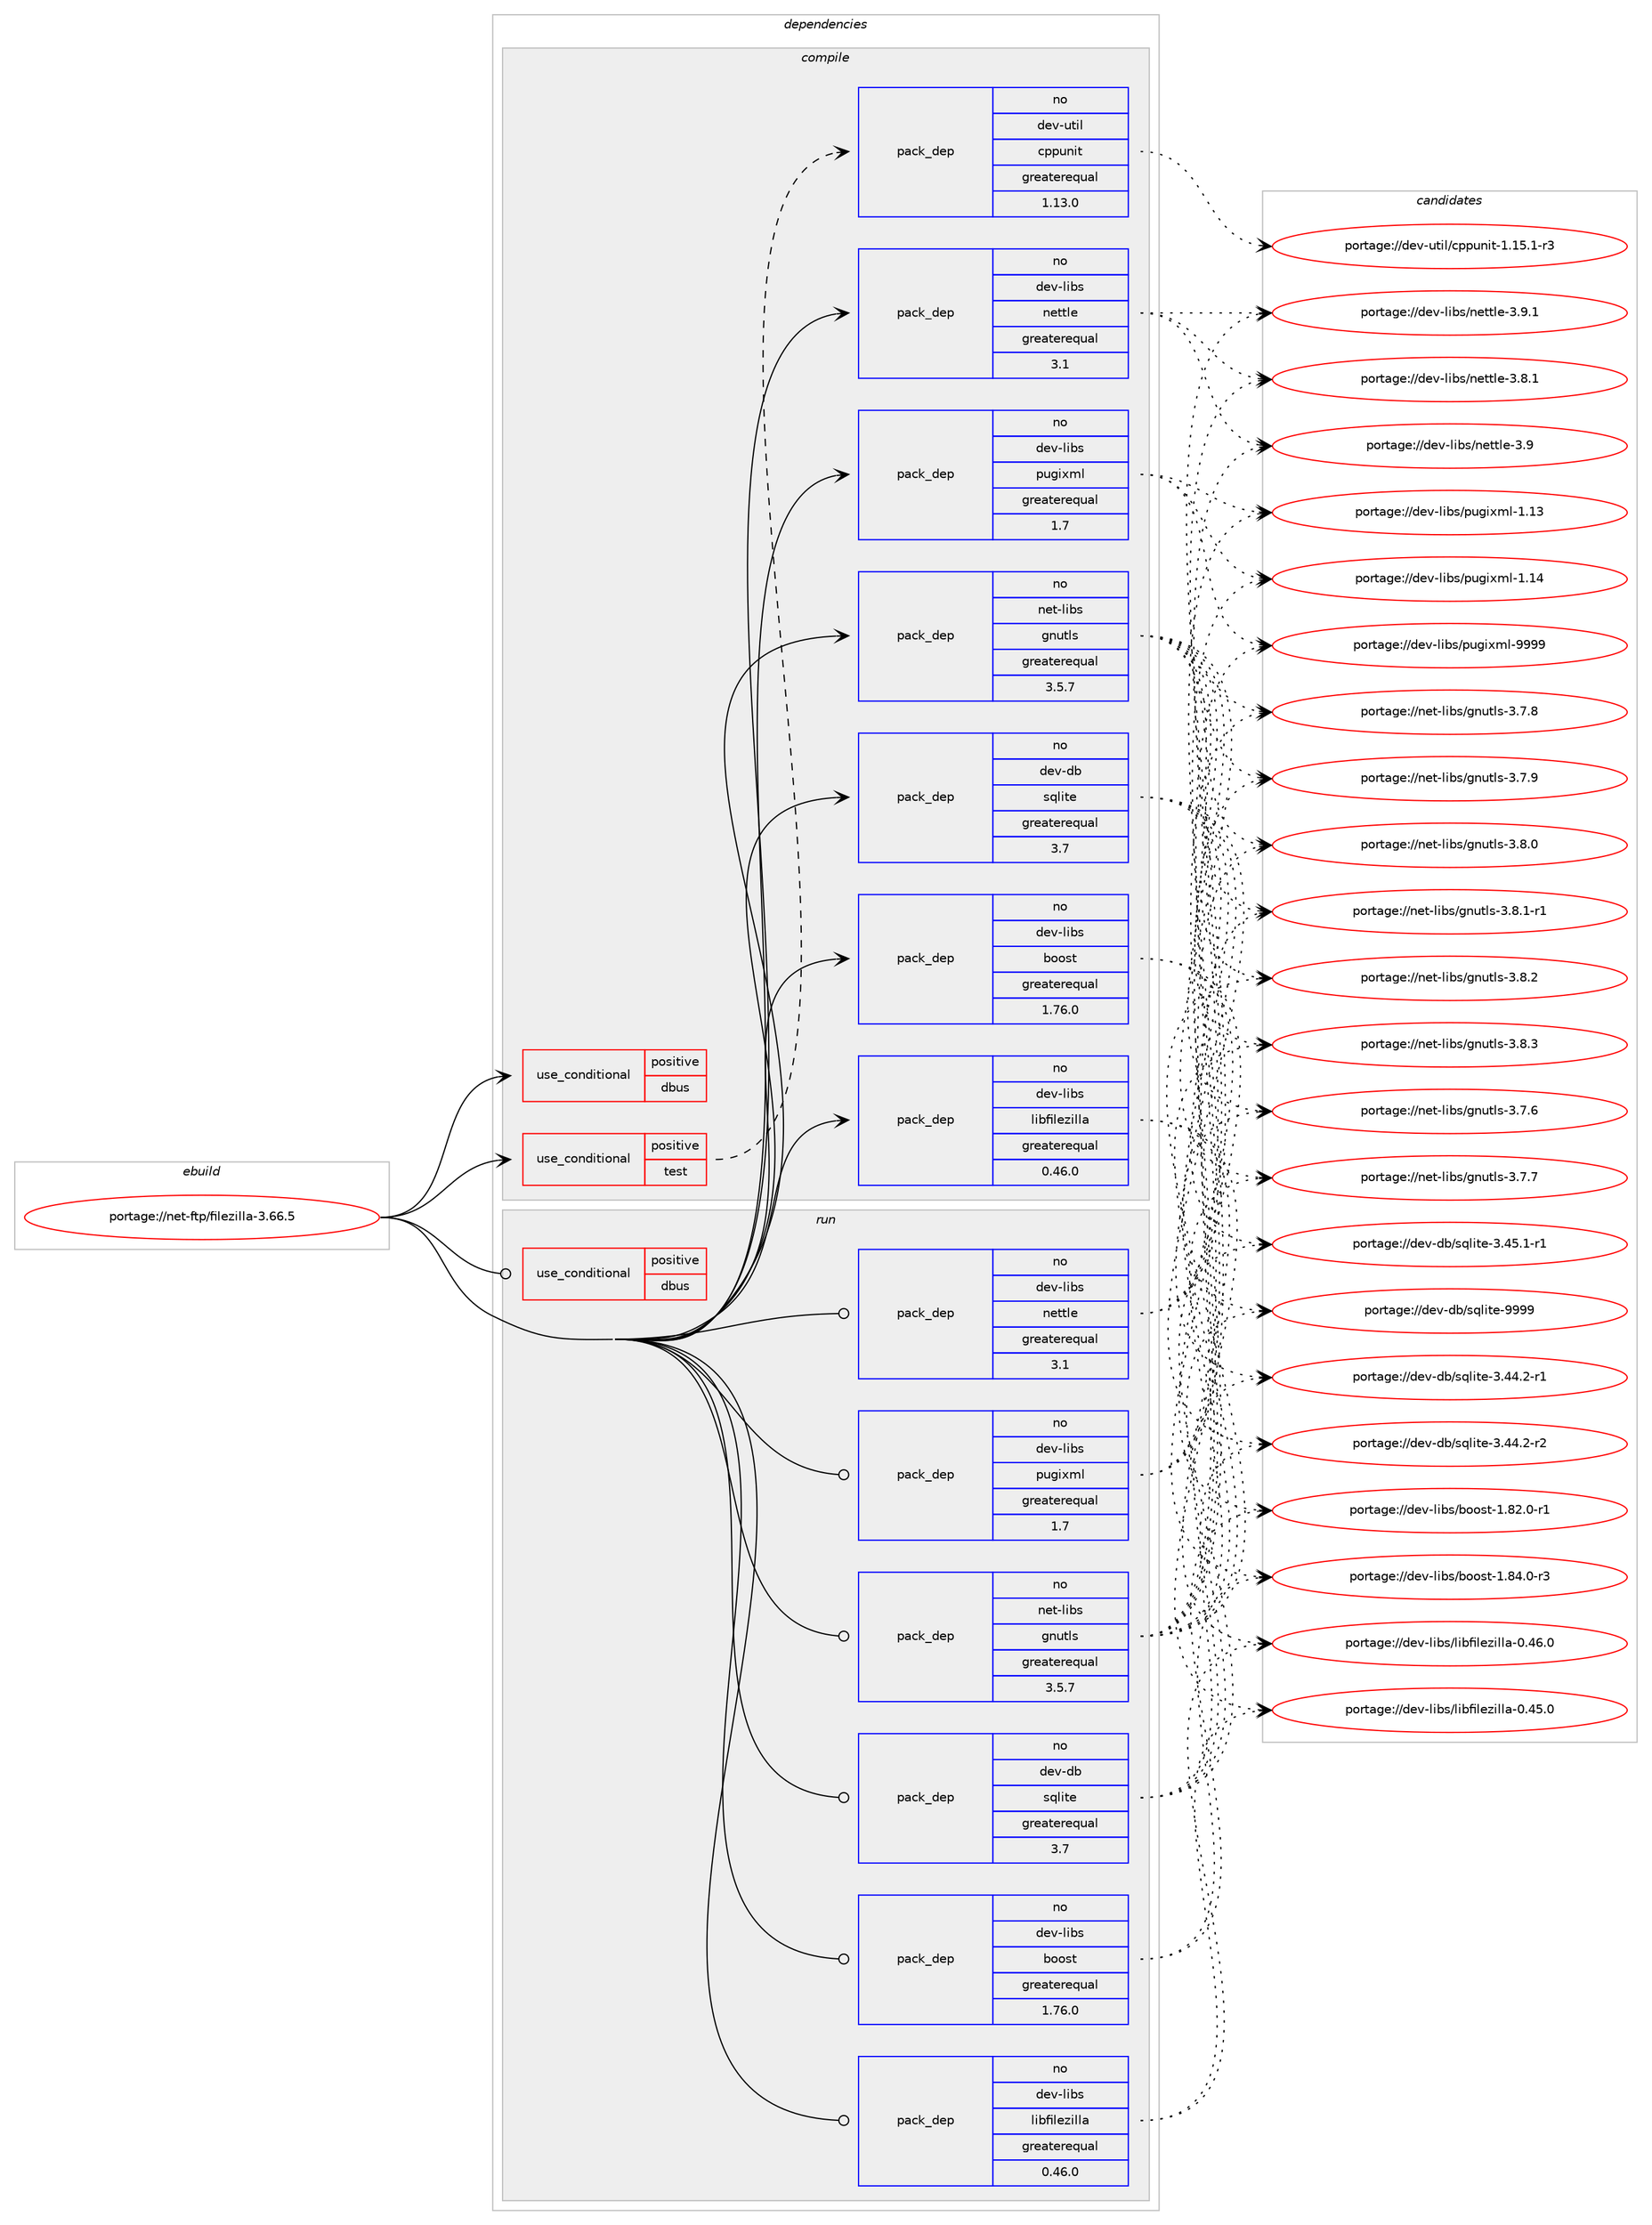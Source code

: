 digraph prolog {

# *************
# Graph options
# *************

newrank=true;
concentrate=true;
compound=true;
graph [rankdir=LR,fontname=Helvetica,fontsize=10,ranksep=1.5];#, ranksep=2.5, nodesep=0.2];
edge  [arrowhead=vee];
node  [fontname=Helvetica,fontsize=10];

# **********
# The ebuild
# **********

subgraph cluster_leftcol {
color=gray;
rank=same;
label=<<i>ebuild</i>>;
id [label="portage://net-ftp/filezilla-3.66.5", color=red, width=4, href="../net-ftp/filezilla-3.66.5.svg"];
}

# ****************
# The dependencies
# ****************

subgraph cluster_midcol {
color=gray;
label=<<i>dependencies</i>>;
subgraph cluster_compile {
fillcolor="#eeeeee";
style=filled;
label=<<i>compile</i>>;
subgraph cond2178 {
dependency2751 [label=<<TABLE BORDER="0" CELLBORDER="1" CELLSPACING="0" CELLPADDING="4"><TR><TD ROWSPAN="3" CELLPADDING="10">use_conditional</TD></TR><TR><TD>positive</TD></TR><TR><TD>dbus</TD></TR></TABLE>>, shape=none, color=red];
# *** BEGIN UNKNOWN DEPENDENCY TYPE (TODO) ***
# dependency2751 -> package_dependency(portage://net-ftp/filezilla-3.66.5,install,no,sys-apps,dbus,none,[,,],[],[])
# *** END UNKNOWN DEPENDENCY TYPE (TODO) ***

}
id:e -> dependency2751:w [weight=20,style="solid",arrowhead="vee"];
subgraph cond2179 {
dependency2752 [label=<<TABLE BORDER="0" CELLBORDER="1" CELLSPACING="0" CELLPADDING="4"><TR><TD ROWSPAN="3" CELLPADDING="10">use_conditional</TD></TR><TR><TD>positive</TD></TR><TR><TD>test</TD></TR></TABLE>>, shape=none, color=red];
subgraph pack548 {
dependency2753 [label=<<TABLE BORDER="0" CELLBORDER="1" CELLSPACING="0" CELLPADDING="4" WIDTH="220"><TR><TD ROWSPAN="6" CELLPADDING="30">pack_dep</TD></TR><TR><TD WIDTH="110">no</TD></TR><TR><TD>dev-util</TD></TR><TR><TD>cppunit</TD></TR><TR><TD>greaterequal</TD></TR><TR><TD>1.13.0</TD></TR></TABLE>>, shape=none, color=blue];
}
dependency2752:e -> dependency2753:w [weight=20,style="dashed",arrowhead="vee"];
}
id:e -> dependency2752:w [weight=20,style="solid",arrowhead="vee"];
subgraph pack549 {
dependency2754 [label=<<TABLE BORDER="0" CELLBORDER="1" CELLSPACING="0" CELLPADDING="4" WIDTH="220"><TR><TD ROWSPAN="6" CELLPADDING="30">pack_dep</TD></TR><TR><TD WIDTH="110">no</TD></TR><TR><TD>dev-db</TD></TR><TR><TD>sqlite</TD></TR><TR><TD>greaterequal</TD></TR><TR><TD>3.7</TD></TR></TABLE>>, shape=none, color=blue];
}
id:e -> dependency2754:w [weight=20,style="solid",arrowhead="vee"];
subgraph pack550 {
dependency2755 [label=<<TABLE BORDER="0" CELLBORDER="1" CELLSPACING="0" CELLPADDING="4" WIDTH="220"><TR><TD ROWSPAN="6" CELLPADDING="30">pack_dep</TD></TR><TR><TD WIDTH="110">no</TD></TR><TR><TD>dev-libs</TD></TR><TR><TD>boost</TD></TR><TR><TD>greaterequal</TD></TR><TR><TD>1.76.0</TD></TR></TABLE>>, shape=none, color=blue];
}
id:e -> dependency2755:w [weight=20,style="solid",arrowhead="vee"];
subgraph pack551 {
dependency2756 [label=<<TABLE BORDER="0" CELLBORDER="1" CELLSPACING="0" CELLPADDING="4" WIDTH="220"><TR><TD ROWSPAN="6" CELLPADDING="30">pack_dep</TD></TR><TR><TD WIDTH="110">no</TD></TR><TR><TD>dev-libs</TD></TR><TR><TD>libfilezilla</TD></TR><TR><TD>greaterequal</TD></TR><TR><TD>0.46.0</TD></TR></TABLE>>, shape=none, color=blue];
}
id:e -> dependency2756:w [weight=20,style="solid",arrowhead="vee"];
subgraph pack552 {
dependency2757 [label=<<TABLE BORDER="0" CELLBORDER="1" CELLSPACING="0" CELLPADDING="4" WIDTH="220"><TR><TD ROWSPAN="6" CELLPADDING="30">pack_dep</TD></TR><TR><TD WIDTH="110">no</TD></TR><TR><TD>dev-libs</TD></TR><TR><TD>nettle</TD></TR><TR><TD>greaterequal</TD></TR><TR><TD>3.1</TD></TR></TABLE>>, shape=none, color=blue];
}
id:e -> dependency2757:w [weight=20,style="solid",arrowhead="vee"];
subgraph pack553 {
dependency2758 [label=<<TABLE BORDER="0" CELLBORDER="1" CELLSPACING="0" CELLPADDING="4" WIDTH="220"><TR><TD ROWSPAN="6" CELLPADDING="30">pack_dep</TD></TR><TR><TD WIDTH="110">no</TD></TR><TR><TD>dev-libs</TD></TR><TR><TD>pugixml</TD></TR><TR><TD>greaterequal</TD></TR><TR><TD>1.7</TD></TR></TABLE>>, shape=none, color=blue];
}
id:e -> dependency2758:w [weight=20,style="solid",arrowhead="vee"];
subgraph pack554 {
dependency2759 [label=<<TABLE BORDER="0" CELLBORDER="1" CELLSPACING="0" CELLPADDING="4" WIDTH="220"><TR><TD ROWSPAN="6" CELLPADDING="30">pack_dep</TD></TR><TR><TD WIDTH="110">no</TD></TR><TR><TD>net-libs</TD></TR><TR><TD>gnutls</TD></TR><TR><TD>greaterequal</TD></TR><TR><TD>3.5.7</TD></TR></TABLE>>, shape=none, color=blue];
}
id:e -> dependency2759:w [weight=20,style="solid",arrowhead="vee"];
# *** BEGIN UNKNOWN DEPENDENCY TYPE (TODO) ***
# id -> package_dependency(portage://net-ftp/filezilla-3.66.5,install,no,x11-libs,wxGTK,none,[,,],[slot(3.2-gtk3)],[use(enable(X),none)])
# *** END UNKNOWN DEPENDENCY TYPE (TODO) ***

# *** BEGIN UNKNOWN DEPENDENCY TYPE (TODO) ***
# id -> package_dependency(portage://net-ftp/filezilla-3.66.5,install,no,x11-misc,xdg-utils,none,[,,],[],[])
# *** END UNKNOWN DEPENDENCY TYPE (TODO) ***

}
subgraph cluster_compileandrun {
fillcolor="#eeeeee";
style=filled;
label=<<i>compile and run</i>>;
}
subgraph cluster_run {
fillcolor="#eeeeee";
style=filled;
label=<<i>run</i>>;
subgraph cond2180 {
dependency2760 [label=<<TABLE BORDER="0" CELLBORDER="1" CELLSPACING="0" CELLPADDING="4"><TR><TD ROWSPAN="3" CELLPADDING="10">use_conditional</TD></TR><TR><TD>positive</TD></TR><TR><TD>dbus</TD></TR></TABLE>>, shape=none, color=red];
# *** BEGIN UNKNOWN DEPENDENCY TYPE (TODO) ***
# dependency2760 -> package_dependency(portage://net-ftp/filezilla-3.66.5,run,no,sys-apps,dbus,none,[,,],[],[])
# *** END UNKNOWN DEPENDENCY TYPE (TODO) ***

}
id:e -> dependency2760:w [weight=20,style="solid",arrowhead="odot"];
subgraph pack555 {
dependency2761 [label=<<TABLE BORDER="0" CELLBORDER="1" CELLSPACING="0" CELLPADDING="4" WIDTH="220"><TR><TD ROWSPAN="6" CELLPADDING="30">pack_dep</TD></TR><TR><TD WIDTH="110">no</TD></TR><TR><TD>dev-db</TD></TR><TR><TD>sqlite</TD></TR><TR><TD>greaterequal</TD></TR><TR><TD>3.7</TD></TR></TABLE>>, shape=none, color=blue];
}
id:e -> dependency2761:w [weight=20,style="solid",arrowhead="odot"];
subgraph pack556 {
dependency2762 [label=<<TABLE BORDER="0" CELLBORDER="1" CELLSPACING="0" CELLPADDING="4" WIDTH="220"><TR><TD ROWSPAN="6" CELLPADDING="30">pack_dep</TD></TR><TR><TD WIDTH="110">no</TD></TR><TR><TD>dev-libs</TD></TR><TR><TD>boost</TD></TR><TR><TD>greaterequal</TD></TR><TR><TD>1.76.0</TD></TR></TABLE>>, shape=none, color=blue];
}
id:e -> dependency2762:w [weight=20,style="solid",arrowhead="odot"];
subgraph pack557 {
dependency2763 [label=<<TABLE BORDER="0" CELLBORDER="1" CELLSPACING="0" CELLPADDING="4" WIDTH="220"><TR><TD ROWSPAN="6" CELLPADDING="30">pack_dep</TD></TR><TR><TD WIDTH="110">no</TD></TR><TR><TD>dev-libs</TD></TR><TR><TD>libfilezilla</TD></TR><TR><TD>greaterequal</TD></TR><TR><TD>0.46.0</TD></TR></TABLE>>, shape=none, color=blue];
}
id:e -> dependency2763:w [weight=20,style="solid",arrowhead="odot"];
subgraph pack558 {
dependency2764 [label=<<TABLE BORDER="0" CELLBORDER="1" CELLSPACING="0" CELLPADDING="4" WIDTH="220"><TR><TD ROWSPAN="6" CELLPADDING="30">pack_dep</TD></TR><TR><TD WIDTH="110">no</TD></TR><TR><TD>dev-libs</TD></TR><TR><TD>nettle</TD></TR><TR><TD>greaterequal</TD></TR><TR><TD>3.1</TD></TR></TABLE>>, shape=none, color=blue];
}
id:e -> dependency2764:w [weight=20,style="solid",arrowhead="odot"];
subgraph pack559 {
dependency2765 [label=<<TABLE BORDER="0" CELLBORDER="1" CELLSPACING="0" CELLPADDING="4" WIDTH="220"><TR><TD ROWSPAN="6" CELLPADDING="30">pack_dep</TD></TR><TR><TD WIDTH="110">no</TD></TR><TR><TD>dev-libs</TD></TR><TR><TD>pugixml</TD></TR><TR><TD>greaterequal</TD></TR><TR><TD>1.7</TD></TR></TABLE>>, shape=none, color=blue];
}
id:e -> dependency2765:w [weight=20,style="solid",arrowhead="odot"];
subgraph pack560 {
dependency2766 [label=<<TABLE BORDER="0" CELLBORDER="1" CELLSPACING="0" CELLPADDING="4" WIDTH="220"><TR><TD ROWSPAN="6" CELLPADDING="30">pack_dep</TD></TR><TR><TD WIDTH="110">no</TD></TR><TR><TD>net-libs</TD></TR><TR><TD>gnutls</TD></TR><TR><TD>greaterequal</TD></TR><TR><TD>3.5.7</TD></TR></TABLE>>, shape=none, color=blue];
}
id:e -> dependency2766:w [weight=20,style="solid",arrowhead="odot"];
# *** BEGIN UNKNOWN DEPENDENCY TYPE (TODO) ***
# id -> package_dependency(portage://net-ftp/filezilla-3.66.5,run,no,x11-libs,wxGTK,none,[,,],[slot(3.2-gtk3)],[use(enable(X),none)])
# *** END UNKNOWN DEPENDENCY TYPE (TODO) ***

# *** BEGIN UNKNOWN DEPENDENCY TYPE (TODO) ***
# id -> package_dependency(portage://net-ftp/filezilla-3.66.5,run,no,x11-misc,xdg-utils,none,[,,],[],[])
# *** END UNKNOWN DEPENDENCY TYPE (TODO) ***

}
}

# **************
# The candidates
# **************

subgraph cluster_choices {
rank=same;
color=gray;
label=<<i>candidates</i>>;

subgraph choice548 {
color=black;
nodesep=1;
choice100101118451171161051084799112112117110105116454946495346494511451 [label="portage://dev-util/cppunit-1.15.1-r3", color=red, width=4,href="../dev-util/cppunit-1.15.1-r3.svg"];
dependency2753:e -> choice100101118451171161051084799112112117110105116454946495346494511451:w [style=dotted,weight="100"];
}
subgraph choice549 {
color=black;
nodesep=1;
choice100101118451009847115113108105116101455146525246504511449 [label="portage://dev-db/sqlite-3.44.2-r1", color=red, width=4,href="../dev-db/sqlite-3.44.2-r1.svg"];
choice100101118451009847115113108105116101455146525246504511450 [label="portage://dev-db/sqlite-3.44.2-r2", color=red, width=4,href="../dev-db/sqlite-3.44.2-r2.svg"];
choice100101118451009847115113108105116101455146525346494511449 [label="portage://dev-db/sqlite-3.45.1-r1", color=red, width=4,href="../dev-db/sqlite-3.45.1-r1.svg"];
choice1001011184510098471151131081051161014557575757 [label="portage://dev-db/sqlite-9999", color=red, width=4,href="../dev-db/sqlite-9999.svg"];
dependency2754:e -> choice100101118451009847115113108105116101455146525246504511449:w [style=dotted,weight="100"];
dependency2754:e -> choice100101118451009847115113108105116101455146525246504511450:w [style=dotted,weight="100"];
dependency2754:e -> choice100101118451009847115113108105116101455146525346494511449:w [style=dotted,weight="100"];
dependency2754:e -> choice1001011184510098471151131081051161014557575757:w [style=dotted,weight="100"];
}
subgraph choice550 {
color=black;
nodesep=1;
choice10010111845108105981154798111111115116454946565046484511449 [label="portage://dev-libs/boost-1.82.0-r1", color=red, width=4,href="../dev-libs/boost-1.82.0-r1.svg"];
choice10010111845108105981154798111111115116454946565246484511451 [label="portage://dev-libs/boost-1.84.0-r3", color=red, width=4,href="../dev-libs/boost-1.84.0-r3.svg"];
dependency2755:e -> choice10010111845108105981154798111111115116454946565046484511449:w [style=dotted,weight="100"];
dependency2755:e -> choice10010111845108105981154798111111115116454946565246484511451:w [style=dotted,weight="100"];
}
subgraph choice551 {
color=black;
nodesep=1;
choice100101118451081059811547108105981021051081011221051081089745484652534648 [label="portage://dev-libs/libfilezilla-0.45.0", color=red, width=4,href="../dev-libs/libfilezilla-0.45.0.svg"];
choice100101118451081059811547108105981021051081011221051081089745484652544648 [label="portage://dev-libs/libfilezilla-0.46.0", color=red, width=4,href="../dev-libs/libfilezilla-0.46.0.svg"];
dependency2756:e -> choice100101118451081059811547108105981021051081011221051081089745484652534648:w [style=dotted,weight="100"];
dependency2756:e -> choice100101118451081059811547108105981021051081011221051081089745484652544648:w [style=dotted,weight="100"];
}
subgraph choice552 {
color=black;
nodesep=1;
choice100101118451081059811547110101116116108101455146564649 [label="portage://dev-libs/nettle-3.8.1", color=red, width=4,href="../dev-libs/nettle-3.8.1.svg"];
choice10010111845108105981154711010111611610810145514657 [label="portage://dev-libs/nettle-3.9", color=red, width=4,href="../dev-libs/nettle-3.9.svg"];
choice100101118451081059811547110101116116108101455146574649 [label="portage://dev-libs/nettle-3.9.1", color=red, width=4,href="../dev-libs/nettle-3.9.1.svg"];
dependency2757:e -> choice100101118451081059811547110101116116108101455146564649:w [style=dotted,weight="100"];
dependency2757:e -> choice10010111845108105981154711010111611610810145514657:w [style=dotted,weight="100"];
dependency2757:e -> choice100101118451081059811547110101116116108101455146574649:w [style=dotted,weight="100"];
}
subgraph choice553 {
color=black;
nodesep=1;
choice1001011184510810598115471121171031051201091084549464951 [label="portage://dev-libs/pugixml-1.13", color=red, width=4,href="../dev-libs/pugixml-1.13.svg"];
choice1001011184510810598115471121171031051201091084549464952 [label="portage://dev-libs/pugixml-1.14", color=red, width=4,href="../dev-libs/pugixml-1.14.svg"];
choice1001011184510810598115471121171031051201091084557575757 [label="portage://dev-libs/pugixml-9999", color=red, width=4,href="../dev-libs/pugixml-9999.svg"];
dependency2758:e -> choice1001011184510810598115471121171031051201091084549464951:w [style=dotted,weight="100"];
dependency2758:e -> choice1001011184510810598115471121171031051201091084549464952:w [style=dotted,weight="100"];
dependency2758:e -> choice1001011184510810598115471121171031051201091084557575757:w [style=dotted,weight="100"];
}
subgraph choice554 {
color=black;
nodesep=1;
choice110101116451081059811547103110117116108115455146554654 [label="portage://net-libs/gnutls-3.7.6", color=red, width=4,href="../net-libs/gnutls-3.7.6.svg"];
choice110101116451081059811547103110117116108115455146554655 [label="portage://net-libs/gnutls-3.7.7", color=red, width=4,href="../net-libs/gnutls-3.7.7.svg"];
choice110101116451081059811547103110117116108115455146554656 [label="portage://net-libs/gnutls-3.7.8", color=red, width=4,href="../net-libs/gnutls-3.7.8.svg"];
choice110101116451081059811547103110117116108115455146554657 [label="portage://net-libs/gnutls-3.7.9", color=red, width=4,href="../net-libs/gnutls-3.7.9.svg"];
choice110101116451081059811547103110117116108115455146564648 [label="portage://net-libs/gnutls-3.8.0", color=red, width=4,href="../net-libs/gnutls-3.8.0.svg"];
choice1101011164510810598115471031101171161081154551465646494511449 [label="portage://net-libs/gnutls-3.8.1-r1", color=red, width=4,href="../net-libs/gnutls-3.8.1-r1.svg"];
choice110101116451081059811547103110117116108115455146564650 [label="portage://net-libs/gnutls-3.8.2", color=red, width=4,href="../net-libs/gnutls-3.8.2.svg"];
choice110101116451081059811547103110117116108115455146564651 [label="portage://net-libs/gnutls-3.8.3", color=red, width=4,href="../net-libs/gnutls-3.8.3.svg"];
dependency2759:e -> choice110101116451081059811547103110117116108115455146554654:w [style=dotted,weight="100"];
dependency2759:e -> choice110101116451081059811547103110117116108115455146554655:w [style=dotted,weight="100"];
dependency2759:e -> choice110101116451081059811547103110117116108115455146554656:w [style=dotted,weight="100"];
dependency2759:e -> choice110101116451081059811547103110117116108115455146554657:w [style=dotted,weight="100"];
dependency2759:e -> choice110101116451081059811547103110117116108115455146564648:w [style=dotted,weight="100"];
dependency2759:e -> choice1101011164510810598115471031101171161081154551465646494511449:w [style=dotted,weight="100"];
dependency2759:e -> choice110101116451081059811547103110117116108115455146564650:w [style=dotted,weight="100"];
dependency2759:e -> choice110101116451081059811547103110117116108115455146564651:w [style=dotted,weight="100"];
}
subgraph choice555 {
color=black;
nodesep=1;
choice100101118451009847115113108105116101455146525246504511449 [label="portage://dev-db/sqlite-3.44.2-r1", color=red, width=4,href="../dev-db/sqlite-3.44.2-r1.svg"];
choice100101118451009847115113108105116101455146525246504511450 [label="portage://dev-db/sqlite-3.44.2-r2", color=red, width=4,href="../dev-db/sqlite-3.44.2-r2.svg"];
choice100101118451009847115113108105116101455146525346494511449 [label="portage://dev-db/sqlite-3.45.1-r1", color=red, width=4,href="../dev-db/sqlite-3.45.1-r1.svg"];
choice1001011184510098471151131081051161014557575757 [label="portage://dev-db/sqlite-9999", color=red, width=4,href="../dev-db/sqlite-9999.svg"];
dependency2761:e -> choice100101118451009847115113108105116101455146525246504511449:w [style=dotted,weight="100"];
dependency2761:e -> choice100101118451009847115113108105116101455146525246504511450:w [style=dotted,weight="100"];
dependency2761:e -> choice100101118451009847115113108105116101455146525346494511449:w [style=dotted,weight="100"];
dependency2761:e -> choice1001011184510098471151131081051161014557575757:w [style=dotted,weight="100"];
}
subgraph choice556 {
color=black;
nodesep=1;
choice10010111845108105981154798111111115116454946565046484511449 [label="portage://dev-libs/boost-1.82.0-r1", color=red, width=4,href="../dev-libs/boost-1.82.0-r1.svg"];
choice10010111845108105981154798111111115116454946565246484511451 [label="portage://dev-libs/boost-1.84.0-r3", color=red, width=4,href="../dev-libs/boost-1.84.0-r3.svg"];
dependency2762:e -> choice10010111845108105981154798111111115116454946565046484511449:w [style=dotted,weight="100"];
dependency2762:e -> choice10010111845108105981154798111111115116454946565246484511451:w [style=dotted,weight="100"];
}
subgraph choice557 {
color=black;
nodesep=1;
choice100101118451081059811547108105981021051081011221051081089745484652534648 [label="portage://dev-libs/libfilezilla-0.45.0", color=red, width=4,href="../dev-libs/libfilezilla-0.45.0.svg"];
choice100101118451081059811547108105981021051081011221051081089745484652544648 [label="portage://dev-libs/libfilezilla-0.46.0", color=red, width=4,href="../dev-libs/libfilezilla-0.46.0.svg"];
dependency2763:e -> choice100101118451081059811547108105981021051081011221051081089745484652534648:w [style=dotted,weight="100"];
dependency2763:e -> choice100101118451081059811547108105981021051081011221051081089745484652544648:w [style=dotted,weight="100"];
}
subgraph choice558 {
color=black;
nodesep=1;
choice100101118451081059811547110101116116108101455146564649 [label="portage://dev-libs/nettle-3.8.1", color=red, width=4,href="../dev-libs/nettle-3.8.1.svg"];
choice10010111845108105981154711010111611610810145514657 [label="portage://dev-libs/nettle-3.9", color=red, width=4,href="../dev-libs/nettle-3.9.svg"];
choice100101118451081059811547110101116116108101455146574649 [label="portage://dev-libs/nettle-3.9.1", color=red, width=4,href="../dev-libs/nettle-3.9.1.svg"];
dependency2764:e -> choice100101118451081059811547110101116116108101455146564649:w [style=dotted,weight="100"];
dependency2764:e -> choice10010111845108105981154711010111611610810145514657:w [style=dotted,weight="100"];
dependency2764:e -> choice100101118451081059811547110101116116108101455146574649:w [style=dotted,weight="100"];
}
subgraph choice559 {
color=black;
nodesep=1;
choice1001011184510810598115471121171031051201091084549464951 [label="portage://dev-libs/pugixml-1.13", color=red, width=4,href="../dev-libs/pugixml-1.13.svg"];
choice1001011184510810598115471121171031051201091084549464952 [label="portage://dev-libs/pugixml-1.14", color=red, width=4,href="../dev-libs/pugixml-1.14.svg"];
choice1001011184510810598115471121171031051201091084557575757 [label="portage://dev-libs/pugixml-9999", color=red, width=4,href="../dev-libs/pugixml-9999.svg"];
dependency2765:e -> choice1001011184510810598115471121171031051201091084549464951:w [style=dotted,weight="100"];
dependency2765:e -> choice1001011184510810598115471121171031051201091084549464952:w [style=dotted,weight="100"];
dependency2765:e -> choice1001011184510810598115471121171031051201091084557575757:w [style=dotted,weight="100"];
}
subgraph choice560 {
color=black;
nodesep=1;
choice110101116451081059811547103110117116108115455146554654 [label="portage://net-libs/gnutls-3.7.6", color=red, width=4,href="../net-libs/gnutls-3.7.6.svg"];
choice110101116451081059811547103110117116108115455146554655 [label="portage://net-libs/gnutls-3.7.7", color=red, width=4,href="../net-libs/gnutls-3.7.7.svg"];
choice110101116451081059811547103110117116108115455146554656 [label="portage://net-libs/gnutls-3.7.8", color=red, width=4,href="../net-libs/gnutls-3.7.8.svg"];
choice110101116451081059811547103110117116108115455146554657 [label="portage://net-libs/gnutls-3.7.9", color=red, width=4,href="../net-libs/gnutls-3.7.9.svg"];
choice110101116451081059811547103110117116108115455146564648 [label="portage://net-libs/gnutls-3.8.0", color=red, width=4,href="../net-libs/gnutls-3.8.0.svg"];
choice1101011164510810598115471031101171161081154551465646494511449 [label="portage://net-libs/gnutls-3.8.1-r1", color=red, width=4,href="../net-libs/gnutls-3.8.1-r1.svg"];
choice110101116451081059811547103110117116108115455146564650 [label="portage://net-libs/gnutls-3.8.2", color=red, width=4,href="../net-libs/gnutls-3.8.2.svg"];
choice110101116451081059811547103110117116108115455146564651 [label="portage://net-libs/gnutls-3.8.3", color=red, width=4,href="../net-libs/gnutls-3.8.3.svg"];
dependency2766:e -> choice110101116451081059811547103110117116108115455146554654:w [style=dotted,weight="100"];
dependency2766:e -> choice110101116451081059811547103110117116108115455146554655:w [style=dotted,weight="100"];
dependency2766:e -> choice110101116451081059811547103110117116108115455146554656:w [style=dotted,weight="100"];
dependency2766:e -> choice110101116451081059811547103110117116108115455146554657:w [style=dotted,weight="100"];
dependency2766:e -> choice110101116451081059811547103110117116108115455146564648:w [style=dotted,weight="100"];
dependency2766:e -> choice1101011164510810598115471031101171161081154551465646494511449:w [style=dotted,weight="100"];
dependency2766:e -> choice110101116451081059811547103110117116108115455146564650:w [style=dotted,weight="100"];
dependency2766:e -> choice110101116451081059811547103110117116108115455146564651:w [style=dotted,weight="100"];
}
}

}
